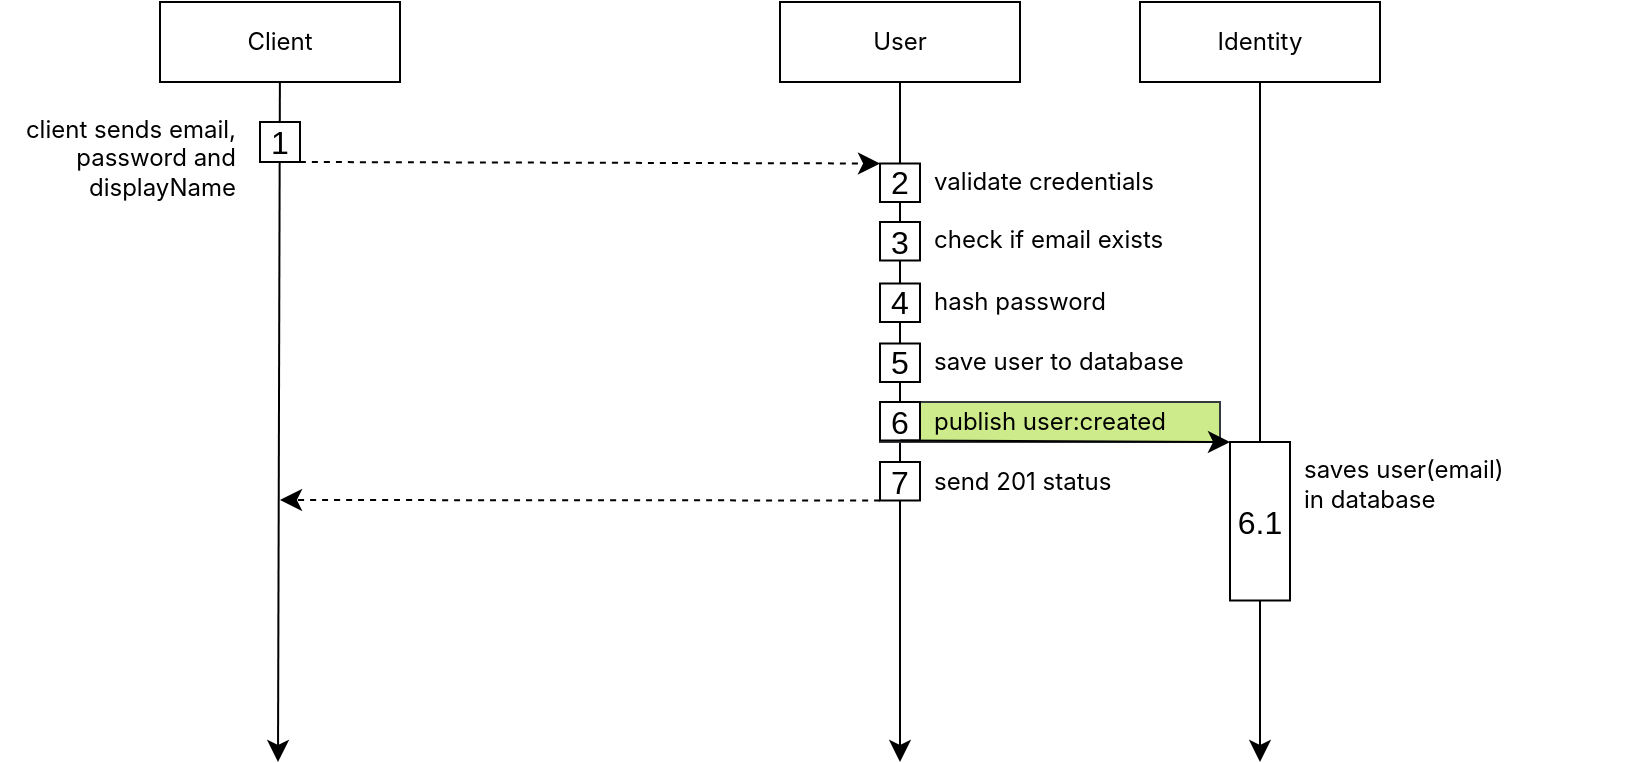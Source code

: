 <mxfile version="21.6.8" type="device" pages="5">
  <diagram name="/register" id="n4RXiYb7iekZJmX982mG">
    <mxGraphModel dx="875" dy="1659" grid="1" gridSize="10" guides="1" tooltips="1" connect="1" arrows="1" fold="1" page="1" pageScale="1" pageWidth="850" pageHeight="1100" background="none" math="0" shadow="0">
      <root>
        <mxCell id="DcINIHE9Md0JuFdxifOZ-0" />
        <mxCell id="DcINIHE9Md0JuFdxifOZ-1" parent="DcINIHE9Md0JuFdxifOZ-0" />
        <mxCell id="QFU8cy6q5ti2VS8Cwsc9-1" style="edgeStyle=none;curved=1;rounded=0;orthogonalLoop=1;jettySize=auto;html=1;fontSize=12;startSize=8;endSize=8;fontFamily=inter;fontSource=https%3A%2F%2Ffonts.googleapis.com%2Fcss%3Ffamily%3Dinter;" parent="DcINIHE9Md0JuFdxifOZ-1" source="QFU8cy6q5ti2VS8Cwsc9-0" edge="1">
          <mxGeometry relative="1" as="geometry">
            <mxPoint x="152" y="-710" as="targetPoint" />
          </mxGeometry>
        </mxCell>
        <mxCell id="QFU8cy6q5ti2VS8Cwsc9-0" value="Client" style="rounded=0;whiteSpace=wrap;html=1;fontFamily=inter;fontSource=https%3A%2F%2Ffonts.googleapis.com%2Fcss%3Ffamily%3Dinter;" parent="DcINIHE9Md0JuFdxifOZ-1" vertex="1">
          <mxGeometry x="93" y="-1090" width="120" height="40" as="geometry" />
        </mxCell>
        <mxCell id="QFU8cy6q5ti2VS8Cwsc9-4" style="edgeStyle=none;curved=1;rounded=0;orthogonalLoop=1;jettySize=auto;html=1;fontSize=12;startSize=8;endSize=8;fontFamily=inter;fontSource=https%3A%2F%2Ffonts.googleapis.com%2Fcss%3Ffamily%3Dinter;" parent="DcINIHE9Md0JuFdxifOZ-1" source="QFU8cy6q5ti2VS8Cwsc9-2" edge="1">
          <mxGeometry relative="1" as="geometry">
            <mxPoint x="463" y="-710" as="targetPoint" />
          </mxGeometry>
        </mxCell>
        <mxCell id="QFU8cy6q5ti2VS8Cwsc9-2" value="User" style="rounded=0;whiteSpace=wrap;html=1;fontFamily=inter;fontSource=https%3A%2F%2Ffonts.googleapis.com%2Fcss%3Ffamily%3Dinter;" parent="DcINIHE9Md0JuFdxifOZ-1" vertex="1">
          <mxGeometry x="403" y="-1090" width="120" height="40" as="geometry" />
        </mxCell>
        <mxCell id="QFU8cy6q5ti2VS8Cwsc9-5" style="edgeStyle=none;curved=1;rounded=0;orthogonalLoop=1;jettySize=auto;html=1;fontSize=12;startSize=8;endSize=8;fontFamily=inter;fontSource=https%3A%2F%2Ffonts.googleapis.com%2Fcss%3Ffamily%3Dinter;" parent="DcINIHE9Md0JuFdxifOZ-1" source="QFU8cy6q5ti2VS8Cwsc9-3" edge="1">
          <mxGeometry relative="1" as="geometry">
            <mxPoint x="643" y="-710" as="targetPoint" />
          </mxGeometry>
        </mxCell>
        <mxCell id="QFU8cy6q5ti2VS8Cwsc9-3" value="Identity" style="rounded=0;whiteSpace=wrap;html=1;fontFamily=inter;fontSource=https%3A%2F%2Ffonts.googleapis.com%2Fcss%3Ffamily%3Dinter;" parent="DcINIHE9Md0JuFdxifOZ-1" vertex="1">
          <mxGeometry x="583" y="-1090" width="120" height="40" as="geometry" />
        </mxCell>
        <mxCell id="gwxwzvbnGM9TcDCXfKu9-2" value="validate credentials" style="text;html=1;strokeColor=none;fillColor=none;align=left;verticalAlign=middle;whiteSpace=wrap;rounded=0;fontSize=12;fontFamily=inter;fontSource=https%3A%2F%2Ffonts.googleapis.com%2Fcss%3Ffamily%3Dinter;" parent="DcINIHE9Md0JuFdxifOZ-1" vertex="1">
          <mxGeometry x="478" y="-1010" width="145" height="20" as="geometry" />
        </mxCell>
        <mxCell id="-JjzeGY5DmQqjHO0HbsP-1" style="edgeStyle=none;curved=1;rounded=0;orthogonalLoop=1;jettySize=auto;html=1;entryX=0;entryY=0.5;entryDx=0;entryDy=0;fontSize=12;startSize=8;endSize=8;" parent="DcINIHE9Md0JuFdxifOZ-1" edge="1">
          <mxGeometry relative="1" as="geometry">
            <mxPoint x="453.0" y="-820" as="sourcePoint" />
            <mxPoint x="453.0" y="-820" as="targetPoint" />
          </mxGeometry>
        </mxCell>
        <mxCell id="aDpPlxbRU-LtX5YqkH5g-9" style="edgeStyle=none;curved=1;rounded=0;orthogonalLoop=1;jettySize=auto;html=1;entryX=0;entryY=0;entryDx=0;entryDy=0;fontSize=12;startSize=8;endSize=8;exitX=1;exitY=1;exitDx=0;exitDy=0;dashed=1;" parent="DcINIHE9Md0JuFdxifOZ-1" source="aDpPlxbRU-LtX5YqkH5g-2" target="aDpPlxbRU-LtX5YqkH5g-4" edge="1">
          <mxGeometry relative="1" as="geometry" />
        </mxCell>
        <mxCell id="aDpPlxbRU-LtX5YqkH5g-4" value="2" style="rounded=0;whiteSpace=wrap;html=1;fontSize=16;" parent="DcINIHE9Md0JuFdxifOZ-1" vertex="1">
          <mxGeometry x="453" y="-1009.25" width="20" height="19.25" as="geometry" />
        </mxCell>
        <mxCell id="aDpPlxbRU-LtX5YqkH5g-14" value="" style="group;fillColor=#cdeb8b;strokeColor=#36393d;" parent="DcINIHE9Md0JuFdxifOZ-1" vertex="1" connectable="0">
          <mxGeometry x="453" y="-890" width="170" height="20" as="geometry" />
        </mxCell>
        <mxCell id="aDpPlxbRU-LtX5YqkH5g-12" value="6" style="rounded=0;whiteSpace=wrap;html=1;fontSize=16;" parent="aDpPlxbRU-LtX5YqkH5g-14" vertex="1">
          <mxGeometry width="20" height="19.25" as="geometry" />
        </mxCell>
        <mxCell id="aDpPlxbRU-LtX5YqkH5g-13" value="publish user:created&amp;nbsp;" style="text;html=1;strokeColor=none;fillColor=none;align=left;verticalAlign=middle;whiteSpace=wrap;rounded=0;fontSize=12;fontFamily=inter;fontSource=https%3A%2F%2Ffonts.googleapis.com%2Fcss%3Ffamily%3Dinter;" parent="aDpPlxbRU-LtX5YqkH5g-14" vertex="1">
          <mxGeometry x="25" width="145" height="20" as="geometry" />
        </mxCell>
        <mxCell id="aDpPlxbRU-LtX5YqkH5g-18" value="" style="group" parent="DcINIHE9Md0JuFdxifOZ-1" vertex="1" connectable="0">
          <mxGeometry x="453" y="-980.75" width="170" height="20" as="geometry" />
        </mxCell>
        <mxCell id="aDpPlxbRU-LtX5YqkH5g-15" value="3" style="rounded=0;whiteSpace=wrap;html=1;fontSize=16;" parent="aDpPlxbRU-LtX5YqkH5g-18" vertex="1">
          <mxGeometry y="0.75" width="20" height="19.25" as="geometry" />
        </mxCell>
        <mxCell id="aDpPlxbRU-LtX5YqkH5g-17" value="check if email exists" style="text;html=1;strokeColor=none;fillColor=none;align=left;verticalAlign=middle;whiteSpace=wrap;rounded=0;fontSize=12;fontFamily=inter;fontSource=https%3A%2F%2Ffonts.googleapis.com%2Fcss%3Ffamily%3Dinter;" parent="aDpPlxbRU-LtX5YqkH5g-18" vertex="1">
          <mxGeometry x="25" width="145" height="20" as="geometry" />
        </mxCell>
        <mxCell id="aDpPlxbRU-LtX5YqkH5g-19" value="" style="group" parent="DcINIHE9Md0JuFdxifOZ-1" vertex="1" connectable="0">
          <mxGeometry x="453" y="-950" width="170" height="20" as="geometry" />
        </mxCell>
        <mxCell id="aDpPlxbRU-LtX5YqkH5g-20" value="4" style="rounded=0;whiteSpace=wrap;html=1;fontSize=16;" parent="aDpPlxbRU-LtX5YqkH5g-19" vertex="1">
          <mxGeometry y="0.75" width="20" height="19.25" as="geometry" />
        </mxCell>
        <mxCell id="aDpPlxbRU-LtX5YqkH5g-21" value="hash password" style="text;html=1;strokeColor=none;fillColor=none;align=left;verticalAlign=middle;whiteSpace=wrap;rounded=0;fontSize=12;fontFamily=inter;fontSource=https%3A%2F%2Ffonts.googleapis.com%2Fcss%3Ffamily%3Dinter;" parent="aDpPlxbRU-LtX5YqkH5g-19" vertex="1">
          <mxGeometry x="25" width="145" height="20" as="geometry" />
        </mxCell>
        <mxCell id="aDpPlxbRU-LtX5YqkH5g-22" value="" style="group" parent="DcINIHE9Md0JuFdxifOZ-1" vertex="1" connectable="0">
          <mxGeometry x="453" y="-920" width="170" height="20" as="geometry" />
        </mxCell>
        <mxCell id="aDpPlxbRU-LtX5YqkH5g-23" value="5" style="rounded=0;whiteSpace=wrap;html=1;fontSize=16;" parent="aDpPlxbRU-LtX5YqkH5g-22" vertex="1">
          <mxGeometry y="0.75" width="20" height="19.25" as="geometry" />
        </mxCell>
        <mxCell id="aDpPlxbRU-LtX5YqkH5g-24" value="save user to database" style="text;html=1;strokeColor=none;fillColor=none;align=left;verticalAlign=middle;whiteSpace=wrap;rounded=0;fontSize=12;fontFamily=inter;fontSource=https%3A%2F%2Ffonts.googleapis.com%2Fcss%3Ffamily%3Dinter;" parent="aDpPlxbRU-LtX5YqkH5g-22" vertex="1">
          <mxGeometry x="25" width="145" height="20" as="geometry" />
        </mxCell>
        <mxCell id="aDpPlxbRU-LtX5YqkH5g-29" style="edgeStyle=none;curved=1;rounded=0;orthogonalLoop=1;jettySize=auto;html=1;exitX=0.5;exitY=1;exitDx=0;exitDy=0;entryX=0;entryY=0;entryDx=0;entryDy=0;fontSize=12;startSize=8;endSize=8;" parent="DcINIHE9Md0JuFdxifOZ-1" source="aDpPlxbRU-LtX5YqkH5g-12" target="aDpPlxbRU-LtX5YqkH5g-27" edge="1">
          <mxGeometry relative="1" as="geometry" />
        </mxCell>
        <mxCell id="aDpPlxbRU-LtX5YqkH5g-39" style="edgeStyle=none;curved=1;rounded=0;orthogonalLoop=1;jettySize=auto;html=1;fontSize=12;startSize=8;endSize=8;exitX=0;exitY=1;exitDx=0;exitDy=0;dashed=1;" parent="DcINIHE9Md0JuFdxifOZ-1" source="aDpPlxbRU-LtX5YqkH5g-35" edge="1">
          <mxGeometry relative="1" as="geometry">
            <mxPoint x="153" y="-841" as="targetPoint" />
            <mxPoint x="463" y="-840" as="sourcePoint" />
          </mxGeometry>
        </mxCell>
        <mxCell id="aDpPlxbRU-LtX5YqkH5g-35" value="7" style="rounded=0;whiteSpace=wrap;html=1;fontSize=16;" parent="DcINIHE9Md0JuFdxifOZ-1" vertex="1">
          <mxGeometry x="453" y="-860" width="20" height="19.25" as="geometry" />
        </mxCell>
        <mxCell id="aDpPlxbRU-LtX5YqkH5g-36" value="send 201 status" style="text;html=1;strokeColor=none;fillColor=none;align=left;verticalAlign=middle;whiteSpace=wrap;rounded=0;fontSize=12;fontFamily=inter;fontSource=https%3A%2F%2Ffonts.googleapis.com%2Fcss%3Ffamily%3Dinter;" parent="DcINIHE9Md0JuFdxifOZ-1" vertex="1">
          <mxGeometry x="478" y="-860" width="145" height="20" as="geometry" />
        </mxCell>
        <mxCell id="aDpPlxbRU-LtX5YqkH5g-27" value="6.1" style="rounded=0;whiteSpace=wrap;html=1;fontSize=16;" parent="DcINIHE9Md0JuFdxifOZ-1" vertex="1">
          <mxGeometry x="628" y="-870" width="30" height="79.25" as="geometry" />
        </mxCell>
        <mxCell id="aDpPlxbRU-LtX5YqkH5g-28" value="saves user(email) &lt;br&gt;in database" style="text;html=1;strokeColor=none;fillColor=none;align=left;verticalAlign=middle;whiteSpace=wrap;rounded=0;fontSize=12;fontFamily=inter;fontSource=https%3A%2F%2Ffonts.googleapis.com%2Fcss%3Ffamily%3Dinter;" parent="DcINIHE9Md0JuFdxifOZ-1" vertex="1">
          <mxGeometry x="663" y="-869.25" width="175" height="40" as="geometry" />
        </mxCell>
        <mxCell id="PiZ9QMWinx-LmMQ3m6ik-0" value="" style="group" parent="DcINIHE9Md0JuFdxifOZ-1" vertex="1" connectable="0">
          <mxGeometry x="13" y="-1032.5" width="150" height="40" as="geometry" />
        </mxCell>
        <mxCell id="1SiXSLJkxfQEVCnoLtcS-28" value="client sends email, password and&lt;br style=&quot;border-color: var(--border-color);&quot;&gt;&lt;span style=&quot;background-color: rgb(255, 255, 255);&quot;&gt;displayName&lt;/span&gt;" style="text;html=1;strokeColor=none;fillColor=none;align=right;verticalAlign=middle;whiteSpace=wrap;rounded=0;fontSize=12;fontFamily=inter;fontSource=https%3A%2F%2Ffonts.googleapis.com%2Fcss%3Ffamily%3Dinter;" parent="PiZ9QMWinx-LmMQ3m6ik-0" vertex="1">
          <mxGeometry width="120" height="40" as="geometry" />
        </mxCell>
        <mxCell id="aDpPlxbRU-LtX5YqkH5g-2" value="1" style="rounded=0;whiteSpace=wrap;html=1;fontSize=16;" parent="PiZ9QMWinx-LmMQ3m6ik-0" vertex="1">
          <mxGeometry x="130" y="2.5" width="20" height="20" as="geometry" />
        </mxCell>
      </root>
    </mxGraphModel>
  </diagram>
  <diagram id="4Roz_05XzpMFhvkBFWob" name="/confirm-email">
    <mxGraphModel dx="1235" dy="1958" grid="1" gridSize="10" guides="1" tooltips="1" connect="1" arrows="1" fold="1" page="1" pageScale="1" pageWidth="827" pageHeight="1169" math="0" shadow="0">
      <root>
        <mxCell id="0" />
        <mxCell id="1" parent="0" />
        <mxCell id="yQAr02pDaFe2VWgrR58J-65" value="" style="group;fillColor=#cdeb8b;strokeColor=#36393d;fontSize=11;" vertex="1" connectable="0" parent="1">
          <mxGeometry x="442" y="-890" width="170" height="20" as="geometry" />
        </mxCell>
        <mxCell id="yQAr02pDaFe2VWgrR58J-67" value="publish email:created&amp;nbsp;" style="text;html=1;strokeColor=none;fillColor=none;align=left;verticalAlign=middle;whiteSpace=wrap;rounded=0;fontSize=12;fontFamily=inter;fontSource=https%3A%2F%2Ffonts.googleapis.com%2Fcss%3Ffamily%3Dinter;" vertex="1" parent="yQAr02pDaFe2VWgrR58J-65">
          <mxGeometry x="25" width="145" height="20" as="geometry" />
        </mxCell>
        <mxCell id="yQAr02pDaFe2VWgrR58J-1" style="edgeStyle=none;curved=1;rounded=0;orthogonalLoop=1;jettySize=auto;html=1;fontSize=12;startSize=8;endSize=8;fontFamily=inter;fontSource=https%3A%2F%2Ffonts.googleapis.com%2Fcss%3Ffamily%3Dinter;" edge="1" parent="1" source="yQAr02pDaFe2VWgrR58J-2">
          <mxGeometry relative="1" as="geometry">
            <mxPoint x="258" y="-740" as="targetPoint" />
          </mxGeometry>
        </mxCell>
        <mxCell id="yQAr02pDaFe2VWgrR58J-2" value="Client" style="rounded=0;whiteSpace=wrap;html=1;fontFamily=inter;fontSource=https%3A%2F%2Ffonts.googleapis.com%2Fcss%3Ffamily%3Dinter;" vertex="1" parent="1">
          <mxGeometry x="200" y="-1160" width="120" height="40" as="geometry" />
        </mxCell>
        <mxCell id="yQAr02pDaFe2VWgrR58J-3" style="edgeStyle=none;curved=1;rounded=0;orthogonalLoop=1;jettySize=auto;html=1;fontSize=12;startSize=8;endSize=8;fontFamily=inter;fontSource=https%3A%2F%2Ffonts.googleapis.com%2Fcss%3Ffamily%3Dinter;" edge="1" parent="1" source="yQAr02pDaFe2VWgrR58J-4">
          <mxGeometry relative="1" as="geometry">
            <mxPoint x="452" y="-680" as="targetPoint" />
          </mxGeometry>
        </mxCell>
        <mxCell id="yQAr02pDaFe2VWgrR58J-4" value="User" style="rounded=0;whiteSpace=wrap;html=1;fontFamily=inter;fontSource=https%3A%2F%2Ffonts.googleapis.com%2Fcss%3Ffamily%3Dinter;" vertex="1" parent="1">
          <mxGeometry x="392" y="-1160" width="120" height="40" as="geometry" />
        </mxCell>
        <mxCell id="yQAr02pDaFe2VWgrR58J-5" style="edgeStyle=none;curved=1;rounded=0;orthogonalLoop=1;jettySize=auto;html=1;fontSize=12;startSize=8;endSize=8;fontFamily=inter;fontSource=https%3A%2F%2Ffonts.googleapis.com%2Fcss%3Ffamily%3Dinter;" edge="1" parent="1" source="yQAr02pDaFe2VWgrR58J-6">
          <mxGeometry relative="1" as="geometry">
            <mxPoint x="630" y="-680" as="targetPoint" />
          </mxGeometry>
        </mxCell>
        <mxCell id="yQAr02pDaFe2VWgrR58J-6" value="Email" style="rounded=0;whiteSpace=wrap;html=1;fontFamily=inter;fontSource=https%3A%2F%2Ffonts.googleapis.com%2Fcss%3Ffamily%3Dinter;" vertex="1" parent="1">
          <mxGeometry x="572" y="-1160" width="120" height="40" as="geometry" />
        </mxCell>
        <mxCell id="yQAr02pDaFe2VWgrR58J-7" value="validate credentials" style="text;html=1;strokeColor=none;fillColor=none;align=left;verticalAlign=middle;whiteSpace=wrap;rounded=0;fontSize=12;fontFamily=inter;fontSource=https%3A%2F%2Ffonts.googleapis.com%2Fcss%3Ffamily%3Dinter;" vertex="1" parent="1">
          <mxGeometry x="467" y="-1080" width="145" height="20" as="geometry" />
        </mxCell>
        <mxCell id="yQAr02pDaFe2VWgrR58J-8" style="edgeStyle=none;curved=1;rounded=0;orthogonalLoop=1;jettySize=auto;html=1;entryX=0;entryY=0.5;entryDx=0;entryDy=0;fontSize=12;startSize=8;endSize=8;" edge="1" parent="1">
          <mxGeometry relative="1" as="geometry">
            <mxPoint x="442.0" y="-890" as="sourcePoint" />
            <mxPoint x="442.0" y="-890" as="targetPoint" />
          </mxGeometry>
        </mxCell>
        <mxCell id="yQAr02pDaFe2VWgrR58J-9" style="edgeStyle=none;curved=1;rounded=0;orthogonalLoop=1;jettySize=auto;html=1;entryX=0;entryY=0;entryDx=0;entryDy=0;fontSize=12;startSize=8;endSize=8;exitX=1;exitY=1;exitDx=0;exitDy=0;dashed=1;" edge="1" parent="1" source="yQAr02pDaFe2VWgrR58J-31" target="yQAr02pDaFe2VWgrR58J-10">
          <mxGeometry relative="1" as="geometry" />
        </mxCell>
        <mxCell id="yQAr02pDaFe2VWgrR58J-10" value="2" style="rounded=0;whiteSpace=wrap;html=1;fontSize=16;" vertex="1" parent="1">
          <mxGeometry x="442" y="-1079.25" width="20" height="19.25" as="geometry" />
        </mxCell>
        <mxCell id="yQAr02pDaFe2VWgrR58J-11" value="" style="group;fillColor=#cdeb8b;strokeColor=#36393d;" vertex="1" connectable="0" parent="1">
          <mxGeometry x="442" y="-960" width="170" height="20" as="geometry" />
        </mxCell>
        <mxCell id="yQAr02pDaFe2VWgrR58J-12" value="6" style="rounded=0;whiteSpace=wrap;html=1;fontSize=16;" vertex="1" parent="yQAr02pDaFe2VWgrR58J-11">
          <mxGeometry width="20" height="19.25" as="geometry" />
        </mxCell>
        <mxCell id="yQAr02pDaFe2VWgrR58J-13" value="publish user:created&amp;nbsp;" style="text;html=1;strokeColor=none;fillColor=none;align=left;verticalAlign=middle;whiteSpace=wrap;rounded=0;fontSize=12;fontFamily=inter;fontSource=https%3A%2F%2Ffonts.googleapis.com%2Fcss%3Ffamily%3Dinter;" vertex="1" parent="yQAr02pDaFe2VWgrR58J-11">
          <mxGeometry x="25" width="145" height="20" as="geometry" />
        </mxCell>
        <mxCell id="yQAr02pDaFe2VWgrR58J-14" value="" style="group" vertex="1" connectable="0" parent="1">
          <mxGeometry x="442" y="-1050.75" width="170" height="20" as="geometry" />
        </mxCell>
        <mxCell id="yQAr02pDaFe2VWgrR58J-15" value="3" style="rounded=0;whiteSpace=wrap;html=1;fontSize=16;" vertex="1" parent="yQAr02pDaFe2VWgrR58J-14">
          <mxGeometry y="0.75" width="20" height="19.25" as="geometry" />
        </mxCell>
        <mxCell id="yQAr02pDaFe2VWgrR58J-16" value="check if email exists" style="text;html=1;strokeColor=none;fillColor=none;align=left;verticalAlign=middle;whiteSpace=wrap;rounded=0;fontSize=12;fontFamily=inter;fontSource=https%3A%2F%2Ffonts.googleapis.com%2Fcss%3Ffamily%3Dinter;" vertex="1" parent="yQAr02pDaFe2VWgrR58J-14">
          <mxGeometry x="25" width="145" height="20" as="geometry" />
        </mxCell>
        <mxCell id="yQAr02pDaFe2VWgrR58J-17" value="" style="group" vertex="1" connectable="0" parent="1">
          <mxGeometry x="442" y="-1020" width="170" height="20" as="geometry" />
        </mxCell>
        <mxCell id="yQAr02pDaFe2VWgrR58J-18" value="4" style="rounded=0;whiteSpace=wrap;html=1;fontSize=16;" vertex="1" parent="yQAr02pDaFe2VWgrR58J-17">
          <mxGeometry y="0.75" width="20" height="19.25" as="geometry" />
        </mxCell>
        <mxCell id="yQAr02pDaFe2VWgrR58J-19" value="hash password" style="text;html=1;strokeColor=none;fillColor=none;align=left;verticalAlign=middle;whiteSpace=wrap;rounded=0;fontSize=12;fontFamily=inter;fontSource=https%3A%2F%2Ffonts.googleapis.com%2Fcss%3Ffamily%3Dinter;" vertex="1" parent="yQAr02pDaFe2VWgrR58J-17">
          <mxGeometry x="25" width="145" height="20" as="geometry" />
        </mxCell>
        <mxCell id="yQAr02pDaFe2VWgrR58J-20" value="" style="group" vertex="1" connectable="0" parent="1">
          <mxGeometry x="442" y="-990" width="170" height="20" as="geometry" />
        </mxCell>
        <mxCell id="yQAr02pDaFe2VWgrR58J-21" value="5" style="rounded=0;whiteSpace=wrap;html=1;fontSize=16;" vertex="1" parent="yQAr02pDaFe2VWgrR58J-20">
          <mxGeometry y="0.75" width="20" height="19.25" as="geometry" />
        </mxCell>
        <mxCell id="yQAr02pDaFe2VWgrR58J-22" value="save user to database" style="text;html=1;strokeColor=none;fillColor=none;align=left;verticalAlign=middle;whiteSpace=wrap;rounded=0;fontSize=12;fontFamily=inter;fontSource=https%3A%2F%2Ffonts.googleapis.com%2Fcss%3Ffamily%3Dinter;" vertex="1" parent="yQAr02pDaFe2VWgrR58J-20">
          <mxGeometry x="25" width="145" height="20" as="geometry" />
        </mxCell>
        <mxCell id="yQAr02pDaFe2VWgrR58J-23" style="edgeStyle=none;curved=1;rounded=0;orthogonalLoop=1;jettySize=auto;html=1;exitX=0.5;exitY=1;exitDx=0;exitDy=0;entryX=0;entryY=0;entryDx=0;entryDy=0;fontSize=12;startSize=8;endSize=8;" edge="1" parent="1" source="yQAr02pDaFe2VWgrR58J-12" target="yQAr02pDaFe2VWgrR58J-27">
          <mxGeometry relative="1" as="geometry" />
        </mxCell>
        <mxCell id="yQAr02pDaFe2VWgrR58J-24" style="edgeStyle=none;curved=1;rounded=0;orthogonalLoop=1;jettySize=auto;html=1;fontSize=12;startSize=8;endSize=8;exitX=0;exitY=1;exitDx=0;exitDy=0;dashed=1;" edge="1" parent="1" source="yQAr02pDaFe2VWgrR58J-25">
          <mxGeometry relative="1" as="geometry">
            <mxPoint x="260" y="-911" as="targetPoint" />
            <mxPoint x="452" y="-910" as="sourcePoint" />
          </mxGeometry>
        </mxCell>
        <mxCell id="yQAr02pDaFe2VWgrR58J-25" value="7" style="rounded=0;whiteSpace=wrap;html=1;fontSize=16;" vertex="1" parent="1">
          <mxGeometry x="442" y="-930" width="20" height="19.25" as="geometry" />
        </mxCell>
        <mxCell id="yQAr02pDaFe2VWgrR58J-26" value="send 201 status" style="text;html=1;strokeColor=none;fillColor=none;align=left;verticalAlign=middle;whiteSpace=wrap;rounded=0;fontSize=12;fontFamily=inter;fontSource=https%3A%2F%2Ffonts.googleapis.com%2Fcss%3Ffamily%3Dinter;" vertex="1" parent="1">
          <mxGeometry x="467" y="-930" width="145" height="20" as="geometry" />
        </mxCell>
        <mxCell id="yQAr02pDaFe2VWgrR58J-29" value="" style="group" vertex="1" connectable="0" parent="1">
          <mxGeometry x="120" y="-1102.5" width="150" height="40" as="geometry" />
        </mxCell>
        <mxCell id="yQAr02pDaFe2VWgrR58J-30" value="sends email, password and&lt;br style=&quot;border-color: var(--border-color);&quot;&gt;&lt;span style=&quot;background-color: rgb(255, 255, 255);&quot;&gt;displayName&lt;/span&gt;" style="text;html=1;strokeColor=none;fillColor=none;align=right;verticalAlign=middle;whiteSpace=wrap;rounded=0;fontSize=12;fontFamily=inter;fontSource=https%3A%2F%2Ffonts.googleapis.com%2Fcss%3Ffamily%3Dinter;" vertex="1" parent="yQAr02pDaFe2VWgrR58J-29">
          <mxGeometry width="120" height="40" as="geometry" />
        </mxCell>
        <mxCell id="yQAr02pDaFe2VWgrR58J-31" value="1" style="rounded=0;whiteSpace=wrap;html=1;fontSize=16;" vertex="1" parent="yQAr02pDaFe2VWgrR58J-29">
          <mxGeometry x="130" y="2.5" width="20" height="20" as="geometry" />
        </mxCell>
        <mxCell id="yQAr02pDaFe2VWgrR58J-61" value="" style="group" vertex="1" connectable="0" parent="1">
          <mxGeometry x="617" y="-880" width="173" height="50" as="geometry" />
        </mxCell>
        <mxCell id="yQAr02pDaFe2VWgrR58J-59" value="6.2" style="rounded=0;whiteSpace=wrap;html=1;fontSize=16;container=0;" vertex="1" parent="yQAr02pDaFe2VWgrR58J-61">
          <mxGeometry width="30" height="50" as="geometry" />
        </mxCell>
        <mxCell id="yQAr02pDaFe2VWgrR58J-60" value="send the email." style="text;html=1;strokeColor=none;fillColor=none;align=left;verticalAlign=top;whiteSpace=wrap;rounded=0;fontSize=12;fontFamily=inter;fontSource=https%3A%2F%2Ffonts.googleapis.com%2Fcss%3Ffamily%3Dinter;container=0;" vertex="1" parent="yQAr02pDaFe2VWgrR58J-61">
          <mxGeometry x="35" width="138" height="50" as="geometry" />
        </mxCell>
        <mxCell id="yQAr02pDaFe2VWgrR58J-62" value="" style="group" vertex="1" connectable="0" parent="1">
          <mxGeometry x="617" y="-940" width="173" height="50" as="geometry" />
        </mxCell>
        <mxCell id="yQAr02pDaFe2VWgrR58J-27" value="6.1" style="rounded=0;whiteSpace=wrap;html=1;fontSize=16;" vertex="1" parent="yQAr02pDaFe2VWgrR58J-62">
          <mxGeometry width="30" height="50" as="geometry" />
        </mxCell>
        <mxCell id="yQAr02pDaFe2VWgrR58J-28" value="creates a email confirmation token." style="text;html=1;strokeColor=none;fillColor=none;align=left;verticalAlign=top;whiteSpace=wrap;rounded=0;fontSize=12;fontFamily=inter;fontSource=https%3A%2F%2Ffonts.googleapis.com%2Fcss%3Ffamily%3Dinter;" vertex="1" parent="yQAr02pDaFe2VWgrR58J-62">
          <mxGeometry x="35" width="138" height="50" as="geometry" />
        </mxCell>
        <mxCell id="yQAr02pDaFe2VWgrR58J-63" value="8" style="rounded=0;whiteSpace=wrap;html=1;fontSize=16;" vertex="1" parent="1">
          <mxGeometry x="442" y="-890" width="20" height="19.25" as="geometry" />
        </mxCell>
        <mxCell id="yQAr02pDaFe2VWgrR58J-64" style="edgeStyle=none;curved=1;rounded=0;orthogonalLoop=1;jettySize=auto;html=1;exitX=0;exitY=1;exitDx=0;exitDy=0;entryX=1;entryY=0;entryDx=0;entryDy=0;fontSize=12;startSize=8;endSize=8;" edge="1" parent="1" source="yQAr02pDaFe2VWgrR58J-27" target="yQAr02pDaFe2VWgrR58J-63">
          <mxGeometry relative="1" as="geometry" />
        </mxCell>
        <mxCell id="yQAr02pDaFe2VWgrR58J-71" value="9" style="rounded=0;whiteSpace=wrap;html=1;fontSize=16;" vertex="1" parent="1">
          <mxGeometry x="442" y="-860" width="20" height="19.25" as="geometry" />
        </mxCell>
        <mxCell id="yQAr02pDaFe2VWgrR58J-72" value="save email token?" style="text;html=1;strokeColor=none;fillColor=none;align=left;verticalAlign=middle;whiteSpace=wrap;rounded=0;fontSize=12;fontFamily=inter;fontSource=https%3A%2F%2Ffonts.googleapis.com%2Fcss%3Ffamily%3Dinter;" vertex="1" parent="1">
          <mxGeometry x="467" y="-860" width="145" height="20" as="geometry" />
        </mxCell>
        <mxCell id="yQAr02pDaFe2VWgrR58J-75" style="edgeStyle=none;curved=1;rounded=0;orthogonalLoop=1;jettySize=auto;html=1;fontSize=12;startSize=8;endSize=8;" edge="1" parent="1" source="yQAr02pDaFe2VWgrR58J-74">
          <mxGeometry relative="1" as="geometry">
            <mxPoint x="70" y="-730" as="targetPoint" />
          </mxGeometry>
        </mxCell>
        <mxCell id="yQAr02pDaFe2VWgrR58J-74" value="Gmail" style="rounded=0;whiteSpace=wrap;html=1;fontFamily=inter;fontSource=https%3A%2F%2Ffonts.googleapis.com%2Fcss%3Ffamily%3Dinter;" vertex="1" parent="1">
          <mxGeometry x="10" y="-1160" width="120" height="40" as="geometry" />
        </mxCell>
        <mxCell id="yQAr02pDaFe2VWgrR58J-78" value="" style="group" vertex="1" connectable="0" parent="1">
          <mxGeometry x="60" y="-830" width="170" height="40" as="geometry" />
        </mxCell>
        <mxCell id="yQAr02pDaFe2VWgrR58J-79" value="10" style="rounded=0;whiteSpace=wrap;html=1;fontSize=16;" vertex="1" parent="yQAr02pDaFe2VWgrR58J-78">
          <mxGeometry y="0.75" width="20" height="39.25" as="geometry" />
        </mxCell>
        <mxCell id="yQAr02pDaFe2VWgrR58J-80" value="clicks link" style="text;html=1;strokeColor=none;fillColor=none;align=left;verticalAlign=middle;whiteSpace=wrap;rounded=0;fontSize=12;fontFamily=inter;fontSource=https%3A%2F%2Ffonts.googleapis.com%2Fcss%3Ffamily%3Dinter;" vertex="1" parent="yQAr02pDaFe2VWgrR58J-78">
          <mxGeometry x="25" width="145" height="20" as="geometry" />
        </mxCell>
        <mxCell id="yQAr02pDaFe2VWgrR58J-81" style="edgeStyle=none;curved=1;rounded=0;orthogonalLoop=1;jettySize=auto;html=1;exitX=1;exitY=1;exitDx=0;exitDy=0;fontSize=12;startSize=8;endSize=8;entryX=0;entryY=0;entryDx=0;entryDy=0;" edge="1" parent="1" source="yQAr02pDaFe2VWgrR58J-79" target="yQAr02pDaFe2VWgrR58J-84">
          <mxGeometry relative="1" as="geometry">
            <mxPoint x="440" y="-790" as="targetPoint" />
          </mxGeometry>
        </mxCell>
        <mxCell id="yQAr02pDaFe2VWgrR58J-84" value="11" style="rounded=0;whiteSpace=wrap;html=1;fontSize=16;" vertex="1" parent="1">
          <mxGeometry x="442" y="-789.25" width="20" height="19.25" as="geometry" />
        </mxCell>
        <mxCell id="yQAr02pDaFe2VWgrR58J-85" value="verify token" style="text;html=1;strokeColor=none;fillColor=none;align=left;verticalAlign=middle;whiteSpace=wrap;rounded=0;fontSize=12;fontFamily=inter;fontSource=https%3A%2F%2Ffonts.googleapis.com%2Fcss%3Ffamily%3Dinter;" vertex="1" parent="1">
          <mxGeometry x="467" y="-790" width="145" height="20" as="geometry" />
        </mxCell>
        <mxCell id="yQAr02pDaFe2VWgrR58J-90" value="12" style="rounded=0;whiteSpace=wrap;html=1;fontSize=16;" vertex="1" parent="1">
          <mxGeometry x="442" y="-758.875" width="20" height="28.875" as="geometry" />
        </mxCell>
        <mxCell id="yQAr02pDaFe2VWgrR58J-91" value="if verified, set is_email_verified = true" style="text;html=1;strokeColor=none;fillColor=none;align=left;verticalAlign=middle;whiteSpace=wrap;rounded=0;fontSize=12;fontFamily=inter;fontSource=https%3A%2F%2Ffonts.googleapis.com%2Fcss%3Ffamily%3Dinter;" vertex="1" parent="1">
          <mxGeometry x="467" y="-760" width="145" height="30" as="geometry" />
        </mxCell>
        <mxCell id="yQAr02pDaFe2VWgrR58J-93" value="" style="group;fillColor=#cdeb8b;strokeColor=#36393d;" vertex="1" connectable="0" parent="1">
          <mxGeometry x="442" y="-720" width="170" height="20" as="geometry" />
        </mxCell>
        <mxCell id="yQAr02pDaFe2VWgrR58J-94" value="13" style="rounded=0;whiteSpace=wrap;html=1;fontSize=16;" vertex="1" parent="yQAr02pDaFe2VWgrR58J-93">
          <mxGeometry width="20" height="19.25" as="geometry" />
        </mxCell>
        <mxCell id="yQAr02pDaFe2VWgrR58J-95" value="publish user:updated" style="text;html=1;strokeColor=none;fillColor=none;align=left;verticalAlign=middle;whiteSpace=wrap;rounded=0;fontSize=12;fontFamily=inter;fontSource=https%3A%2F%2Ffonts.googleapis.com%2Fcss%3Ffamily%3Dinter;" vertex="1" parent="yQAr02pDaFe2VWgrR58J-93">
          <mxGeometry x="25" width="145" height="20" as="geometry" />
        </mxCell>
        <mxCell id="yQAr02pDaFe2VWgrR58J-96" style="edgeStyle=none;curved=1;rounded=0;orthogonalLoop=1;jettySize=auto;html=1;exitX=0.5;exitY=1;exitDx=0;exitDy=0;entryX=0;entryY=0;entryDx=0;entryDy=0;fontSize=12;startSize=8;endSize=8;" edge="1" parent="1" source="yQAr02pDaFe2VWgrR58J-94">
          <mxGeometry relative="1" as="geometry">
            <mxPoint x="617" y="-700" as="targetPoint" />
          </mxGeometry>
        </mxCell>
        <mxCell id="yQAr02pDaFe2VWgrR58J-76" style="edgeStyle=none;curved=1;rounded=0;orthogonalLoop=1;jettySize=auto;html=1;exitX=0;exitY=1;exitDx=0;exitDy=0;fontSize=12;startSize=8;endSize=8;entryX=1;entryY=0;entryDx=0;entryDy=0;" edge="1" parent="1" source="yQAr02pDaFe2VWgrR58J-59" target="yQAr02pDaFe2VWgrR58J-79">
          <mxGeometry relative="1" as="geometry">
            <mxPoint x="-30" y="-830" as="targetPoint" />
          </mxGeometry>
        </mxCell>
      </root>
    </mxGraphModel>
  </diagram>
  <diagram id="NE2P61kQdN3ANFXhl6RE" name="/generate-tokens">
    <mxGraphModel dx="875" dy="1728" grid="1" gridSize="10" guides="1" tooltips="1" connect="1" arrows="1" fold="1" page="1" pageScale="1" pageWidth="827" pageHeight="1169" math="0" shadow="0">
      <root>
        <mxCell id="0" />
        <mxCell id="1" parent="0" />
        <mxCell id="2x6ha-IGVpwOpAQ3rnLN-1" style="edgeStyle=none;curved=1;rounded=0;orthogonalLoop=1;jettySize=auto;html=1;fontSize=12;startSize=8;endSize=8;fontFamily=inter;fontSource=https%3A%2F%2Ffonts.googleapis.com%2Fcss%3Ffamily%3Dinter;" parent="1" source="2x6ha-IGVpwOpAQ3rnLN-2" edge="1">
          <mxGeometry relative="1" as="geometry">
            <mxPoint x="164" y="-830" as="targetPoint" />
          </mxGeometry>
        </mxCell>
        <mxCell id="2x6ha-IGVpwOpAQ3rnLN-2" value="Client" style="rounded=0;whiteSpace=wrap;html=1;fontFamily=inter;fontSource=https%3A%2F%2Ffonts.googleapis.com%2Fcss%3Ffamily%3Dinter;" parent="1" vertex="1">
          <mxGeometry x="104" y="-1160" width="120" height="40" as="geometry" />
        </mxCell>
        <mxCell id="2x6ha-IGVpwOpAQ3rnLN-3" style="edgeStyle=none;curved=1;rounded=0;orthogonalLoop=1;jettySize=auto;html=1;fontSize=12;startSize=8;endSize=8;fontFamily=inter;fontSource=https%3A%2F%2Ffonts.googleapis.com%2Fcss%3Ffamily%3Dinter;" parent="1" source="2x6ha-IGVpwOpAQ3rnLN-4" edge="1">
          <mxGeometry relative="1" as="geometry">
            <mxPoint x="474" y="-830" as="targetPoint" />
          </mxGeometry>
        </mxCell>
        <mxCell id="2x6ha-IGVpwOpAQ3rnLN-4" value="User" style="rounded=0;whiteSpace=wrap;html=1;fontFamily=inter;fontSource=https%3A%2F%2Ffonts.googleapis.com%2Fcss%3Ffamily%3Dinter;" parent="1" vertex="1">
          <mxGeometry x="414" y="-1160" width="120" height="40" as="geometry" />
        </mxCell>
        <mxCell id="2x6ha-IGVpwOpAQ3rnLN-5" style="edgeStyle=none;curved=1;rounded=0;orthogonalLoop=1;jettySize=auto;html=1;fontSize=12;startSize=8;endSize=8;fontFamily=inter;fontSource=https%3A%2F%2Ffonts.googleapis.com%2Fcss%3Ffamily%3Dinter;" parent="1" source="2x6ha-IGVpwOpAQ3rnLN-6" edge="1">
          <mxGeometry relative="1" as="geometry">
            <mxPoint x="654" y="-830" as="targetPoint" />
          </mxGeometry>
        </mxCell>
        <mxCell id="2x6ha-IGVpwOpAQ3rnLN-6" value="Identity" style="rounded=0;whiteSpace=wrap;html=1;fontFamily=inter;fontSource=https%3A%2F%2Ffonts.googleapis.com%2Fcss%3Ffamily%3Dinter;" parent="1" vertex="1">
          <mxGeometry x="594" y="-1160" width="120" height="40" as="geometry" />
        </mxCell>
        <mxCell id="lEz5kVDaH1w6bs4NxDob-1" style="edgeStyle=none;curved=1;rounded=0;orthogonalLoop=1;jettySize=auto;html=1;exitX=1;exitY=1;exitDx=0;exitDy=0;fontSize=12;startSize=8;endSize=8;entryX=0;entryY=0;entryDx=0;entryDy=0;dashed=1;" parent="1" target="lEz5kVDaH1w6bs4NxDob-4" edge="1">
          <mxGeometry relative="1" as="geometry">
            <mxPoint x="624" y="-1081" as="targetPoint" />
            <mxPoint x="174" y="-1080.75" as="sourcePoint" />
          </mxGeometry>
        </mxCell>
        <mxCell id="lEz5kVDaH1w6bs4NxDob-3" value="" style="group" parent="1" vertex="1" connectable="0">
          <mxGeometry x="644" y="-1080.75" width="170" height="20" as="geometry" />
        </mxCell>
        <mxCell id="lEz5kVDaH1w6bs4NxDob-4" value="9" style="rounded=0;whiteSpace=wrap;html=1;fontSize=16;" parent="lEz5kVDaH1w6bs4NxDob-3" vertex="1">
          <mxGeometry y="0.75" width="20" height="19.25" as="geometry" />
        </mxCell>
        <mxCell id="lEz5kVDaH1w6bs4NxDob-5" value="check if user exists" style="text;html=1;strokeColor=none;fillColor=none;align=left;verticalAlign=middle;whiteSpace=wrap;rounded=0;fontSize=12;fontFamily=inter;fontSource=https%3A%2F%2Ffonts.googleapis.com%2Fcss%3Ffamily%3Dinter;" parent="lEz5kVDaH1w6bs4NxDob-3" vertex="1">
          <mxGeometry x="25" width="145" height="20" as="geometry" />
        </mxCell>
        <mxCell id="lEz5kVDaH1w6bs4NxDob-6" value="" style="group;fillColor=#ffcccc;strokeColor=#36393d;" parent="1" vertex="1" connectable="0">
          <mxGeometry x="644" y="-1050" width="170" height="20" as="geometry" />
        </mxCell>
        <mxCell id="lEz5kVDaH1w6bs4NxDob-7" value="10" style="rounded=0;whiteSpace=wrap;html=1;fontSize=16;" parent="lEz5kVDaH1w6bs4NxDob-6" vertex="1">
          <mxGeometry y="0.75" width="20" height="19.25" as="geometry" />
        </mxCell>
        <mxCell id="lEz5kVDaH1w6bs4NxDob-8" value="/verify-password" style="text;html=1;strokeColor=none;fillColor=none;align=left;verticalAlign=middle;whiteSpace=wrap;rounded=0;fontSize=12;fontFamily=inter;fontSource=https%3A%2F%2Ffonts.googleapis.com%2Fcss%3Ffamily%3Dinter;" parent="lEz5kVDaH1w6bs4NxDob-6" vertex="1">
          <mxGeometry x="25" width="145" height="20" as="geometry" />
        </mxCell>
        <mxCell id="lEz5kVDaH1w6bs4NxDob-9" style="edgeStyle=none;curved=1;rounded=0;orthogonalLoop=1;jettySize=auto;html=1;exitX=1;exitY=1;exitDx=0;exitDy=0;fontSize=12;startSize=8;endSize=8;dashed=1;entryX=0;entryY=0;entryDx=0;entryDy=0;" parent="1" source="lEz5kVDaH1w6bs4NxDob-10" target="lEz5kVDaH1w6bs4NxDob-14" edge="1">
          <mxGeometry relative="1" as="geometry">
            <mxPoint x="624" y="-1010.714" as="targetPoint" />
          </mxGeometry>
        </mxCell>
        <mxCell id="lEz5kVDaH1w6bs4NxDob-10" value="11" style="rounded=0;whiteSpace=wrap;html=1;fontSize=16;" parent="1" vertex="1">
          <mxGeometry x="464" y="-1030" width="20" height="19.25" as="geometry" />
        </mxCell>
        <mxCell id="lEz5kVDaH1w6bs4NxDob-11" style="edgeStyle=none;curved=1;rounded=0;orthogonalLoop=1;jettySize=auto;html=1;exitX=0;exitY=1;exitDx=0;exitDy=0;fontSize=12;startSize=8;endSize=8;entryX=1;entryY=0;entryDx=0;entryDy=0;dashed=1;" parent="1" source="lEz5kVDaH1w6bs4NxDob-7" target="lEz5kVDaH1w6bs4NxDob-10" edge="1">
          <mxGeometry relative="1" as="geometry">
            <mxPoint x="504" y="-1030" as="targetPoint" />
          </mxGeometry>
        </mxCell>
        <mxCell id="lEz5kVDaH1w6bs4NxDob-12" value="send password" style="text;html=1;strokeColor=none;fillColor=none;align=right;verticalAlign=middle;whiteSpace=wrap;rounded=0;fontSize=12;fontFamily=inter;fontSource=https%3A%2F%2Ffonts.googleapis.com%2Fcss%3Ffamily%3Dinter;" parent="1" vertex="1">
          <mxGeometry x="314" y="-1030.37" width="145" height="20" as="geometry" />
        </mxCell>
        <mxCell id="lEz5kVDaH1w6bs4NxDob-13" value="" style="group" parent="1" vertex="1" connectable="0">
          <mxGeometry x="644" y="-1010" width="170" height="20" as="geometry" />
        </mxCell>
        <mxCell id="lEz5kVDaH1w6bs4NxDob-14" value="12" style="rounded=0;whiteSpace=wrap;html=1;fontSize=16;" parent="lEz5kVDaH1w6bs4NxDob-13" vertex="1">
          <mxGeometry y="0.75" width="20" height="19.25" as="geometry" />
        </mxCell>
        <mxCell id="lEz5kVDaH1w6bs4NxDob-15" value="verify user password" style="text;html=1;strokeColor=none;fillColor=none;align=left;verticalAlign=middle;whiteSpace=wrap;rounded=0;fontSize=12;fontFamily=inter;fontSource=https%3A%2F%2Ffonts.googleapis.com%2Fcss%3Ffamily%3Dinter;" parent="lEz5kVDaH1w6bs4NxDob-13" vertex="1">
          <mxGeometry x="25" width="145" height="20" as="geometry" />
        </mxCell>
        <mxCell id="lEz5kVDaH1w6bs4NxDob-16" style="edgeStyle=none;curved=1;rounded=0;orthogonalLoop=1;jettySize=auto;html=1;fontSize=12;startSize=8;endSize=8;exitX=0;exitY=1;exitDx=0;exitDy=0;entryX=1;entryY=0;entryDx=0;entryDy=0;" parent="1" source="lEz5kVDaH1w6bs4NxDob-23" target="lEz5kVDaH1w6bs4NxDob-17" edge="1">
          <mxGeometry relative="1" as="geometry">
            <mxPoint x="164" y="-910" as="targetPoint" />
          </mxGeometry>
        </mxCell>
        <mxCell id="lEz5kVDaH1w6bs4NxDob-17" value="15" style="rounded=0;whiteSpace=wrap;html=1;fontSize=16;" parent="1" vertex="1">
          <mxGeometry x="154" y="-899.25" width="20" height="19.25" as="geometry" />
        </mxCell>
        <mxCell id="lEz5kVDaH1w6bs4NxDob-18" value="tokens are now in cookies" style="text;html=1;strokeColor=none;fillColor=none;align=right;verticalAlign=middle;whiteSpace=wrap;rounded=0;fontSize=12;fontFamily=inter;fontSource=https%3A%2F%2Ffonts.googleapis.com%2Fcss%3Ffamily%3Dinter;" parent="1" vertex="1">
          <mxGeometry x="14" y="-900" width="130" height="20" as="geometry" />
        </mxCell>
        <mxCell id="lEz5kVDaH1w6bs4NxDob-19" value="" style="group" parent="1" vertex="1" connectable="0">
          <mxGeometry x="644" y="-980" width="170" height="30" as="geometry" />
        </mxCell>
        <mxCell id="lEz5kVDaH1w6bs4NxDob-20" value="13" style="rounded=0;whiteSpace=wrap;html=1;fontSize=16;" parent="lEz5kVDaH1w6bs4NxDob-19" vertex="1">
          <mxGeometry y="0.75" width="20" height="29.25" as="geometry" />
        </mxCell>
        <mxCell id="lEz5kVDaH1w6bs4NxDob-21" value="save access and refresh tokens" style="text;html=1;strokeColor=none;fillColor=none;align=left;verticalAlign=middle;whiteSpace=wrap;rounded=0;fontSize=12;fontFamily=inter;fontSource=https%3A%2F%2Ffonts.googleapis.com%2Fcss%3Ffamily%3Dinter;" parent="lEz5kVDaH1w6bs4NxDob-19" vertex="1">
          <mxGeometry x="25" width="145" height="30" as="geometry" />
        </mxCell>
        <mxCell id="lEz5kVDaH1w6bs4NxDob-22" value="" style="group" parent="1" vertex="1" connectable="0">
          <mxGeometry x="644" y="-940" width="170" height="40" as="geometry" />
        </mxCell>
        <mxCell id="lEz5kVDaH1w6bs4NxDob-23" value="14" style="rounded=0;whiteSpace=wrap;html=1;fontSize=16;" parent="lEz5kVDaH1w6bs4NxDob-22" vertex="1">
          <mxGeometry y="0.75" width="20" height="39.25" as="geometry" />
        </mxCell>
        <mxCell id="lEz5kVDaH1w6bs4NxDob-24" value="set httpOnly, secure, cookie on client with tokens" style="text;html=1;strokeColor=none;fillColor=none;align=left;verticalAlign=middle;whiteSpace=wrap;rounded=0;fontSize=12;fontFamily=inter;fontSource=https%3A%2F%2Ffonts.googleapis.com%2Fcss%3Ffamily%3Dinter;" parent="lEz5kVDaH1w6bs4NxDob-22" vertex="1">
          <mxGeometry x="25" width="145" height="40" as="geometry" />
        </mxCell>
        <mxCell id="clRHQzc01Emq2DQamabk-5" value="" style="group" parent="1" vertex="1" connectable="0">
          <mxGeometry x="24" y="-1100.75" width="150" height="40" as="geometry" />
        </mxCell>
        <mxCell id="clRHQzc01Emq2DQamabk-2" value="client sends email, password and&lt;br style=&quot;border-color: var(--border-color);&quot;&gt;&lt;span style=&quot;background-color: rgb(255, 255, 255);&quot;&gt;displayName&lt;/span&gt;" style="text;html=1;strokeColor=none;fillColor=none;align=right;verticalAlign=middle;whiteSpace=wrap;rounded=0;fontSize=12;fontFamily=inter;fontSource=https%3A%2F%2Ffonts.googleapis.com%2Fcss%3Ffamily%3Dinter;container=0;" parent="clRHQzc01Emq2DQamabk-5" vertex="1">
          <mxGeometry width="120" height="40" as="geometry" />
        </mxCell>
        <mxCell id="clRHQzc01Emq2DQamabk-3" value="1" style="rounded=0;whiteSpace=wrap;html=1;fontSize=16;container=0;" parent="clRHQzc01Emq2DQamabk-5" vertex="1">
          <mxGeometry x="130" width="20" height="20" as="geometry" />
        </mxCell>
      </root>
    </mxGraphModel>
  </diagram>
  <diagram id="qkOOW3p0oujMwDbJF43H" name="/me">
    <mxGraphModel dx="1050" dy="1840" grid="1" gridSize="10" guides="1" tooltips="1" connect="1" arrows="1" fold="1" page="1" pageScale="1" pageWidth="827" pageHeight="1169" math="0" shadow="0">
      <root>
        <mxCell id="0" />
        <mxCell id="1" parent="0" />
        <mxCell id="zeNma_by0tcVsznyShqb-4" style="edgeStyle=none;curved=1;rounded=0;orthogonalLoop=1;jettySize=auto;html=1;fontSize=12;startSize=8;endSize=8;" parent="1" source="zeNma_by0tcVsznyShqb-1" edge="1">
          <mxGeometry relative="1" as="geometry">
            <mxPoint x="175" y="-920" as="targetPoint" />
          </mxGeometry>
        </mxCell>
        <mxCell id="zeNma_by0tcVsznyShqb-1" value="Client" style="rounded=0;whiteSpace=wrap;html=1;fontFamily=inter;fontSource=https%3A%2F%2Ffonts.googleapis.com%2Fcss%3Ffamily%3Dinter;" parent="1" vertex="1">
          <mxGeometry x="115" y="-1160" width="120" height="40" as="geometry" />
        </mxCell>
        <mxCell id="zeNma_by0tcVsznyShqb-6" style="edgeStyle=none;curved=1;rounded=0;orthogonalLoop=1;jettySize=auto;html=1;fontSize=12;startSize=8;endSize=8;" parent="1" source="zeNma_by0tcVsznyShqb-3" edge="1">
          <mxGeometry relative="1" as="geometry">
            <mxPoint x="455" y="-920" as="targetPoint" />
          </mxGeometry>
        </mxCell>
        <mxCell id="zeNma_by0tcVsznyShqb-3" value="User" style="rounded=0;whiteSpace=wrap;html=1;fontFamily=inter;fontSource=https%3A%2F%2Ffonts.googleapis.com%2Fcss%3Ffamily%3Dinter;" parent="1" vertex="1">
          <mxGeometry x="395" y="-1160" width="120" height="40" as="geometry" />
        </mxCell>
        <mxCell id="FFp1TGznygiZZA5B6Qv5-2" value="sends a request get /me" style="text;html=1;strokeColor=none;fillColor=none;align=right;verticalAlign=middle;whiteSpace=wrap;rounded=0;fontSize=12;fontFamily=inter;fontSource=https%3A%2F%2Ffonts.googleapis.com%2Fcss%3Ffamily%3Dinter;" parent="1" vertex="1">
          <mxGeometry x="35" y="-1100" width="120" height="32.5" as="geometry" />
        </mxCell>
        <mxCell id="lxoVpjz4p4-hPzR8mut3-5" style="edgeStyle=none;curved=1;rounded=0;orthogonalLoop=1;jettySize=auto;html=1;exitX=1;exitY=1;exitDx=0;exitDy=0;entryX=0;entryY=0;entryDx=0;entryDy=0;fontSize=12;startSize=8;endSize=8;" parent="1" source="FFp1TGznygiZZA5B6Qv5-3" target="lxoVpjz4p4-hPzR8mut3-2" edge="1">
          <mxGeometry relative="1" as="geometry" />
        </mxCell>
        <mxCell id="FFp1TGznygiZZA5B6Qv5-3" value="1" style="rounded=0;whiteSpace=wrap;html=1;fontSize=16;" parent="1" vertex="1">
          <mxGeometry x="165" y="-1100" width="20" height="20" as="geometry" />
        </mxCell>
        <mxCell id="lxoVpjz4p4-hPzR8mut3-6" value="" style="group" parent="1" vertex="1" connectable="0">
          <mxGeometry x="445" y="-1080" width="170" height="30" as="geometry" />
        </mxCell>
        <mxCell id="lxoVpjz4p4-hPzR8mut3-2" value="2" style="rounded=0;whiteSpace=wrap;html=1;fontSize=16;" parent="lxoVpjz4p4-hPzR8mut3-6" vertex="1">
          <mxGeometry y="0.75" width="20" height="29.25" as="geometry" />
        </mxCell>
        <mxCell id="lxoVpjz4p4-hPzR8mut3-3" value="check if user is authenticated" style="text;html=1;strokeColor=none;fillColor=none;align=left;verticalAlign=middle;whiteSpace=wrap;rounded=0;fontSize=12;fontFamily=inter;fontSource=https%3A%2F%2Ffonts.googleapis.com%2Fcss%3Ffamily%3Dinter;" parent="lxoVpjz4p4-hPzR8mut3-6" vertex="1">
          <mxGeometry x="25" width="145" height="30" as="geometry" />
        </mxCell>
        <mxCell id="DFqemNS5LXudW9SMYd1e-1" style="edgeStyle=none;curved=1;rounded=0;orthogonalLoop=1;jettySize=auto;html=1;exitX=0;exitY=1;exitDx=0;exitDy=0;fontSize=12;startSize=8;endSize=8;entryX=1;entryY=0;entryDx=0;entryDy=0;" parent="1" source="lxoVpjz4p4-hPzR8mut3-8" target="DFqemNS5LXudW9SMYd1e-2" edge="1">
          <mxGeometry relative="1" as="geometry">
            <mxPoint x="215" y="-1009.8" as="targetPoint" />
          </mxGeometry>
        </mxCell>
        <mxCell id="DFqemNS5LXudW9SMYd1e-3" value="" style="group" parent="1" vertex="1" connectable="0">
          <mxGeometry x="445" y="-1040" width="170" height="30" as="geometry" />
        </mxCell>
        <mxCell id="lxoVpjz4p4-hPzR8mut3-8" value="3" style="rounded=0;whiteSpace=wrap;html=1;fontSize=16;" parent="DFqemNS5LXudW9SMYd1e-3" vertex="1">
          <mxGeometry y="0.75" width="20" height="29.25" as="geometry" />
        </mxCell>
        <mxCell id="lxoVpjz4p4-hPzR8mut3-9" value="finds user info like email, displayName, etc." style="text;html=1;strokeColor=none;fillColor=none;align=left;verticalAlign=middle;whiteSpace=wrap;rounded=0;fontSize=12;fontFamily=inter;fontSource=https%3A%2F%2Ffonts.googleapis.com%2Fcss%3Ffamily%3Dinter;" parent="DFqemNS5LXudW9SMYd1e-3" vertex="1">
          <mxGeometry x="25" width="145" height="30" as="geometry" />
        </mxCell>
        <mxCell id="DFqemNS5LXudW9SMYd1e-5" value="" style="group" parent="1" vertex="1" connectable="0">
          <mxGeometry x="10" y="-1010" width="175" height="30" as="geometry" />
        </mxCell>
        <mxCell id="DFqemNS5LXudW9SMYd1e-2" value="4" style="rounded=0;whiteSpace=wrap;html=1;fontSize=16;" parent="DFqemNS5LXudW9SMYd1e-5" vertex="1">
          <mxGeometry x="155" width="20" height="30" as="geometry" />
        </mxCell>
        <mxCell id="DFqemNS5LXudW9SMYd1e-4" value="client will get 401 or currentUser" style="text;html=1;strokeColor=none;fillColor=none;align=right;verticalAlign=middle;whiteSpace=wrap;rounded=0;fontSize=12;fontFamily=inter;fontSource=https%3A%2F%2Ffonts.googleapis.com%2Fcss%3Ffamily%3Dinter;" parent="DFqemNS5LXudW9SMYd1e-5" vertex="1">
          <mxGeometry width="145" height="30" as="geometry" />
        </mxCell>
      </root>
    </mxGraphModel>
  </diagram>
  <diagram id="YzWKhDz0Di-Uwy4HWuqO" name="/refresh">
    <mxGraphModel dx="1050" dy="1840" grid="1" gridSize="10" guides="1" tooltips="1" connect="1" arrows="1" fold="1" page="1" pageScale="1" pageWidth="827" pageHeight="1169" math="0" shadow="0">
      <root>
        <mxCell id="0" />
        <mxCell id="1" parent="0" />
        <mxCell id="tapBRXu8qmLF1FgVUDWE-1" style="edgeStyle=none;curved=1;rounded=0;orthogonalLoop=1;jettySize=auto;html=1;fontSize=12;startSize=8;endSize=8;fontFamily=inter;fontSource=https%3A%2F%2Ffonts.googleapis.com%2Fcss%3Ffamily%3Dinter;" parent="1" source="tapBRXu8qmLF1FgVUDWE-2" edge="1">
          <mxGeometry relative="1" as="geometry">
            <mxPoint x="164" y="-840" as="targetPoint" />
          </mxGeometry>
        </mxCell>
        <mxCell id="tapBRXu8qmLF1FgVUDWE-2" value="Client" style="rounded=0;whiteSpace=wrap;html=1;fontFamily=inter;fontSource=https%3A%2F%2Ffonts.googleapis.com%2Fcss%3Ffamily%3Dinter;" parent="1" vertex="1">
          <mxGeometry x="104" y="-1160" width="120" height="40" as="geometry" />
        </mxCell>
        <mxCell id="tapBRXu8qmLF1FgVUDWE-3" style="edgeStyle=none;curved=1;rounded=0;orthogonalLoop=1;jettySize=auto;html=1;fontSize=12;startSize=8;endSize=8;fontFamily=inter;fontSource=https%3A%2F%2Ffonts.googleapis.com%2Fcss%3Ffamily%3Dinter;" parent="1" source="tapBRXu8qmLF1FgVUDWE-4" edge="1">
          <mxGeometry relative="1" as="geometry">
            <mxPoint x="474" y="-840" as="targetPoint" />
          </mxGeometry>
        </mxCell>
        <mxCell id="tapBRXu8qmLF1FgVUDWE-4" value="User" style="rounded=0;whiteSpace=wrap;html=1;fontFamily=inter;fontSource=https%3A%2F%2Ffonts.googleapis.com%2Fcss%3Ffamily%3Dinter;" parent="1" vertex="1">
          <mxGeometry x="414" y="-1160" width="120" height="40" as="geometry" />
        </mxCell>
        <mxCell id="tapBRXu8qmLF1FgVUDWE-5" style="edgeStyle=none;curved=1;rounded=0;orthogonalLoop=1;jettySize=auto;html=1;fontSize=12;startSize=8;endSize=8;fontFamily=inter;fontSource=https%3A%2F%2Ffonts.googleapis.com%2Fcss%3Ffamily%3Dinter;" parent="1" source="tapBRXu8qmLF1FgVUDWE-6" edge="1">
          <mxGeometry relative="1" as="geometry">
            <mxPoint x="654" y="-840" as="targetPoint" />
          </mxGeometry>
        </mxCell>
        <mxCell id="tapBRXu8qmLF1FgVUDWE-6" value="Identity" style="rounded=0;whiteSpace=wrap;html=1;fontFamily=inter;fontSource=https%3A%2F%2Ffonts.googleapis.com%2Fcss%3Ffamily%3Dinter;" parent="1" vertex="1">
          <mxGeometry x="594" y="-1160" width="120" height="40" as="geometry" />
        </mxCell>
        <mxCell id="tapBRXu8qmLF1FgVUDWE-7" style="edgeStyle=none;curved=1;rounded=0;orthogonalLoop=1;jettySize=auto;html=1;exitX=1;exitY=1;exitDx=0;exitDy=0;fontSize=12;startSize=8;endSize=8;entryX=0;entryY=0;entryDx=0;entryDy=0;dashed=1;" parent="1" source="tapBRXu8qmLF1FgVUDWE-8" target="tapBRXu8qmLF1FgVUDWE-10" edge="1">
          <mxGeometry relative="1" as="geometry">
            <mxPoint x="624" y="-1081" as="targetPoint" />
          </mxGeometry>
        </mxCell>
        <mxCell id="tapBRXu8qmLF1FgVUDWE-8" value="8" style="rounded=0;whiteSpace=wrap;html=1;fontSize=16;" parent="1" vertex="1">
          <mxGeometry x="154" y="-1100" width="20" height="19.25" as="geometry" />
        </mxCell>
        <mxCell id="tapBRXu8qmLF1FgVUDWE-9" value="" style="group" parent="1" vertex="1" connectable="0">
          <mxGeometry x="644" y="-1080.75" width="170" height="20" as="geometry" />
        </mxCell>
        <mxCell id="tapBRXu8qmLF1FgVUDWE-10" value="9" style="rounded=0;whiteSpace=wrap;html=1;fontSize=16;" parent="tapBRXu8qmLF1FgVUDWE-9" vertex="1">
          <mxGeometry y="0.75" width="20" height="19.25" as="geometry" />
        </mxCell>
        <mxCell id="tapBRXu8qmLF1FgVUDWE-11" value="check if user exists" style="text;html=1;strokeColor=none;fillColor=none;align=left;verticalAlign=middle;whiteSpace=wrap;rounded=0;fontSize=12;fontFamily=inter;fontSource=https%3A%2F%2Ffonts.googleapis.com%2Fcss%3Ffamily%3Dinter;" parent="tapBRXu8qmLF1FgVUDWE-9" vertex="1">
          <mxGeometry x="25" width="145" height="20" as="geometry" />
        </mxCell>
        <mxCell id="tapBRXu8qmLF1FgVUDWE-12" value="" style="group;fillColor=#ffcccc;strokeColor=#36393d;" parent="1" vertex="1" connectable="0">
          <mxGeometry x="644" y="-1050" width="170" height="20" as="geometry" />
        </mxCell>
        <mxCell id="tapBRXu8qmLF1FgVUDWE-13" value="10" style="rounded=0;whiteSpace=wrap;html=1;fontSize=16;" parent="tapBRXu8qmLF1FgVUDWE-12" vertex="1">
          <mxGeometry y="0.75" width="20" height="19.25" as="geometry" />
        </mxCell>
        <mxCell id="tapBRXu8qmLF1FgVUDWE-14" value="get user password" style="text;html=1;strokeColor=none;fillColor=none;align=left;verticalAlign=middle;whiteSpace=wrap;rounded=0;fontSize=12;fontFamily=inter;fontSource=https%3A%2F%2Ffonts.googleapis.com%2Fcss%3Ffamily%3Dinter;" parent="tapBRXu8qmLF1FgVUDWE-12" vertex="1">
          <mxGeometry x="25" width="145" height="20" as="geometry" />
        </mxCell>
        <mxCell id="tapBRXu8qmLF1FgVUDWE-15" style="edgeStyle=none;curved=1;rounded=0;orthogonalLoop=1;jettySize=auto;html=1;exitX=1;exitY=1;exitDx=0;exitDy=0;fontSize=12;startSize=8;endSize=8;dashed=1;entryX=0;entryY=0;entryDx=0;entryDy=0;" parent="1" source="tapBRXu8qmLF1FgVUDWE-16" edge="1">
          <mxGeometry relative="1" as="geometry">
            <mxPoint x="644" y="-1009.25" as="targetPoint" />
          </mxGeometry>
        </mxCell>
        <mxCell id="tapBRXu8qmLF1FgVUDWE-16" value="11" style="rounded=0;whiteSpace=wrap;html=1;fontSize=16;" parent="1" vertex="1">
          <mxGeometry x="464" y="-1030" width="20" height="19.25" as="geometry" />
        </mxCell>
        <mxCell id="tapBRXu8qmLF1FgVUDWE-17" style="edgeStyle=none;curved=1;rounded=0;orthogonalLoop=1;jettySize=auto;html=1;exitX=0;exitY=1;exitDx=0;exitDy=0;fontSize=12;startSize=8;endSize=8;entryX=1;entryY=0;entryDx=0;entryDy=0;dashed=1;" parent="1" source="tapBRXu8qmLF1FgVUDWE-13" target="tapBRXu8qmLF1FgVUDWE-16" edge="1">
          <mxGeometry relative="1" as="geometry">
            <mxPoint x="504" y="-1030" as="targetPoint" />
          </mxGeometry>
        </mxCell>
        <mxCell id="tapBRXu8qmLF1FgVUDWE-18" value="send password" style="text;html=1;strokeColor=none;fillColor=none;align=right;verticalAlign=middle;whiteSpace=wrap;rounded=0;fontSize=12;fontFamily=inter;fontSource=https%3A%2F%2Ffonts.googleapis.com%2Fcss%3Ffamily%3Dinter;" parent="1" vertex="1">
          <mxGeometry x="314" y="-1030.37" width="145" height="20" as="geometry" />
        </mxCell>
        <mxCell id="tapBRXu8qmLF1FgVUDWE-22" style="edgeStyle=none;curved=1;rounded=0;orthogonalLoop=1;jettySize=auto;html=1;fontSize=12;startSize=8;endSize=8;exitX=0;exitY=1;exitDx=0;exitDy=0;entryX=1;entryY=0;entryDx=0;entryDy=0;" parent="1" source="tapBRXu8qmLF1FgVUDWE-29" target="tapBRXu8qmLF1FgVUDWE-23" edge="1">
          <mxGeometry relative="1" as="geometry">
            <mxPoint x="164" y="-940" as="targetPoint" />
          </mxGeometry>
        </mxCell>
        <mxCell id="tapBRXu8qmLF1FgVUDWE-23" value="14" style="rounded=0;whiteSpace=wrap;html=1;fontSize=16;" parent="1" vertex="1">
          <mxGeometry x="154" y="-929.25" width="20" height="19.25" as="geometry" />
        </mxCell>
        <mxCell id="tapBRXu8qmLF1FgVUDWE-24" value="tokens are now in cookies" style="text;html=1;strokeColor=none;fillColor=none;align=right;verticalAlign=middle;whiteSpace=wrap;rounded=0;fontSize=12;fontFamily=inter;fontSource=https%3A%2F%2Ffonts.googleapis.com%2Fcss%3Ffamily%3Dinter;" parent="1" vertex="1">
          <mxGeometry x="14" y="-930" width="130" height="20" as="geometry" />
        </mxCell>
        <mxCell id="tapBRXu8qmLF1FgVUDWE-25" value="" style="group" parent="1" vertex="1" connectable="0">
          <mxGeometry x="644" y="-1010" width="170" height="30" as="geometry" />
        </mxCell>
        <mxCell id="tapBRXu8qmLF1FgVUDWE-26" value="12" style="rounded=0;whiteSpace=wrap;html=1;fontSize=16;" parent="tapBRXu8qmLF1FgVUDWE-25" vertex="1">
          <mxGeometry y="0.75" width="20" height="29.25" as="geometry" />
        </mxCell>
        <mxCell id="tapBRXu8qmLF1FgVUDWE-27" value="save access and refresh tokens" style="text;html=1;strokeColor=none;fillColor=none;align=left;verticalAlign=middle;whiteSpace=wrap;rounded=0;fontSize=12;fontFamily=inter;fontSource=https%3A%2F%2Ffonts.googleapis.com%2Fcss%3Ffamily%3Dinter;" parent="tapBRXu8qmLF1FgVUDWE-25" vertex="1">
          <mxGeometry x="25" width="145" height="30" as="geometry" />
        </mxCell>
        <mxCell id="tapBRXu8qmLF1FgVUDWE-28" value="" style="group" parent="1" vertex="1" connectable="0">
          <mxGeometry x="644" y="-970" width="170" height="40" as="geometry" />
        </mxCell>
        <mxCell id="tapBRXu8qmLF1FgVUDWE-29" value="13" style="rounded=0;whiteSpace=wrap;html=1;fontSize=16;" parent="tapBRXu8qmLF1FgVUDWE-28" vertex="1">
          <mxGeometry y="0.75" width="20" height="39.25" as="geometry" />
        </mxCell>
        <mxCell id="tapBRXu8qmLF1FgVUDWE-30" value="set httpOnly, secure, cookie on client with tokens" style="text;html=1;strokeColor=none;fillColor=none;align=left;verticalAlign=middle;whiteSpace=wrap;rounded=0;fontSize=12;fontFamily=inter;fontSource=https%3A%2F%2Ffonts.googleapis.com%2Fcss%3Ffamily%3Dinter;" parent="tapBRXu8qmLF1FgVUDWE-28" vertex="1">
          <mxGeometry x="25" width="145" height="40" as="geometry" />
        </mxCell>
        <mxCell id="EMZBPH4VeWY8bPhrSsHJ-1" value="TODO" style="text;html=1;align=center;verticalAlign=middle;resizable=0;points=[];autosize=1;strokeColor=none;fillColor=none;fontSize=32;" vertex="1" parent="1">
          <mxGeometry x="340" y="-822" width="120" height="50" as="geometry" />
        </mxCell>
      </root>
    </mxGraphModel>
  </diagram>
</mxfile>
